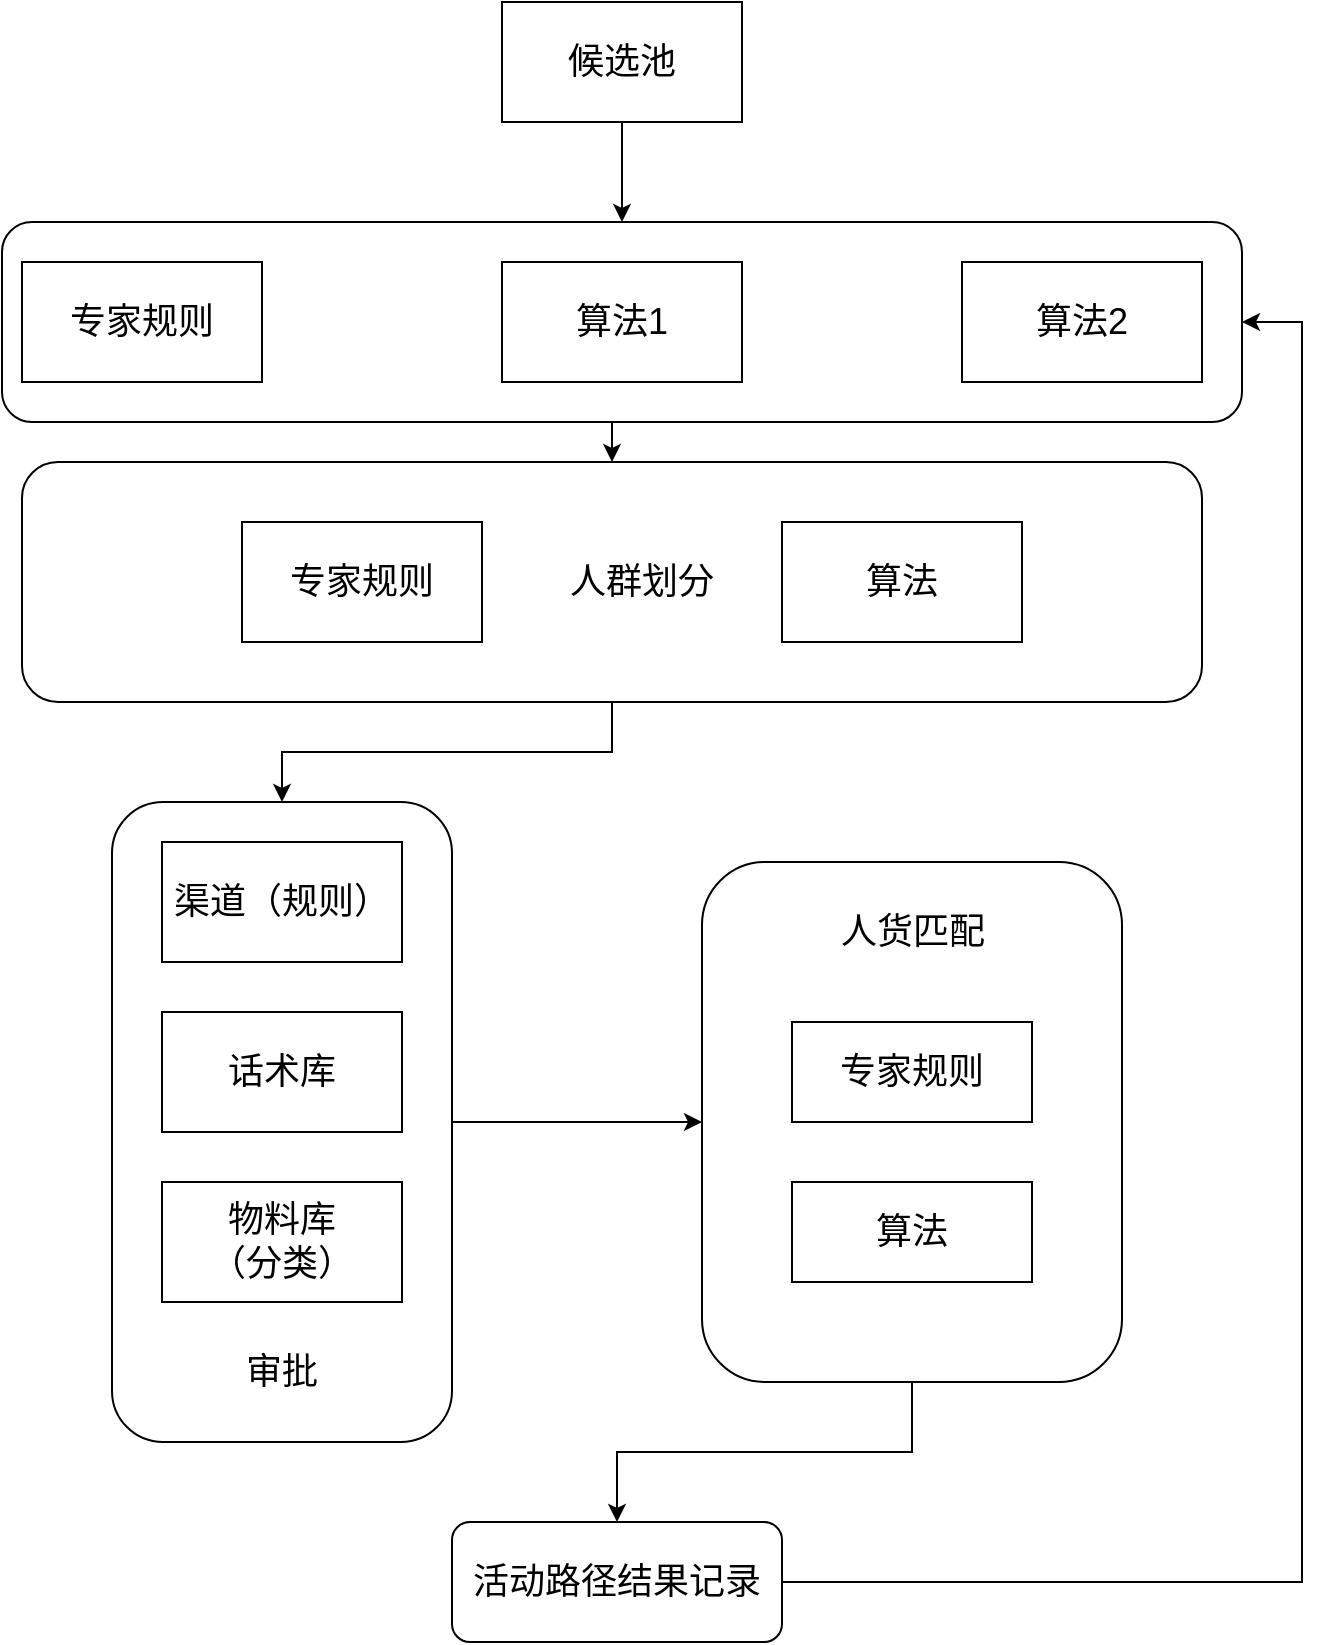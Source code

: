 <mxfile version="20.5.3" type="github">
  <diagram id="duGqvv072ORxZlPlFzbn" name="第 1 页">
    <mxGraphModel dx="1504" dy="867" grid="1" gridSize="10" guides="1" tooltips="1" connect="1" arrows="1" fold="1" page="1" pageScale="1" pageWidth="827" pageHeight="1169" math="0" shadow="0">
      <root>
        <mxCell id="0" />
        <mxCell id="1" parent="0" />
        <mxCell id="xOMrNYsJeD7D4O8MhQno-1" value="&lt;font style=&quot;font-size: 18px;&quot;&gt;专家规则&lt;/font&gt;" style="rounded=0;whiteSpace=wrap;html=1;" vertex="1" parent="1">
          <mxGeometry x="130" y="210" width="120" height="60" as="geometry" />
        </mxCell>
        <mxCell id="xOMrNYsJeD7D4O8MhQno-3" value="&lt;font style=&quot;font-size: 18px;&quot;&gt;算法1&lt;/font&gt;" style="rounded=0;whiteSpace=wrap;html=1;" vertex="1" parent="1">
          <mxGeometry x="370" y="210" width="120" height="60" as="geometry" />
        </mxCell>
        <mxCell id="xOMrNYsJeD7D4O8MhQno-4" value="&lt;font style=&quot;font-size: 18px;&quot;&gt;算法2&lt;/font&gt;" style="rounded=0;whiteSpace=wrap;html=1;" vertex="1" parent="1">
          <mxGeometry x="600" y="210" width="120" height="60" as="geometry" />
        </mxCell>
        <mxCell id="xOMrNYsJeD7D4O8MhQno-20" style="edgeStyle=orthogonalEdgeStyle;rounded=0;orthogonalLoop=1;jettySize=auto;html=1;exitX=0.5;exitY=1;exitDx=0;exitDy=0;fontSize=18;" edge="1" parent="1" source="xOMrNYsJeD7D4O8MhQno-5" target="xOMrNYsJeD7D4O8MhQno-19">
          <mxGeometry relative="1" as="geometry" />
        </mxCell>
        <mxCell id="xOMrNYsJeD7D4O8MhQno-5" value="&lt;font style=&quot;font-size: 18px;&quot;&gt;候选池&lt;/font&gt;" style="rounded=0;whiteSpace=wrap;html=1;" vertex="1" parent="1">
          <mxGeometry x="370" y="80" width="120" height="60" as="geometry" />
        </mxCell>
        <mxCell id="xOMrNYsJeD7D4O8MhQno-7" value="&lt;font style=&quot;font-size: 18px;&quot;&gt;专家规则&lt;/font&gt;" style="rounded=0;whiteSpace=wrap;html=1;" vertex="1" parent="1">
          <mxGeometry x="240" y="340" width="120" height="60" as="geometry" />
        </mxCell>
        <mxCell id="xOMrNYsJeD7D4O8MhQno-8" value="&lt;font style=&quot;font-size: 18px;&quot;&gt;渠道（规则）&lt;/font&gt;" style="rounded=0;whiteSpace=wrap;html=1;" vertex="1" parent="1">
          <mxGeometry x="200" y="500" width="120" height="60" as="geometry" />
        </mxCell>
        <mxCell id="xOMrNYsJeD7D4O8MhQno-9" value="&lt;font style=&quot;font-size: 18px;&quot;&gt;话术库&lt;/font&gt;" style="rounded=0;whiteSpace=wrap;html=1;" vertex="1" parent="1">
          <mxGeometry x="200" y="585" width="120" height="60" as="geometry" />
        </mxCell>
        <mxCell id="xOMrNYsJeD7D4O8MhQno-24" style="edgeStyle=orthogonalEdgeStyle;rounded=0;orthogonalLoop=1;jettySize=auto;html=1;exitX=0.5;exitY=1;exitDx=0;exitDy=0;entryX=0.5;entryY=0;entryDx=0;entryDy=0;fontSize=18;" edge="1" parent="1" source="xOMrNYsJeD7D4O8MhQno-14" target="xOMrNYsJeD7D4O8MhQno-23">
          <mxGeometry relative="1" as="geometry" />
        </mxCell>
        <mxCell id="xOMrNYsJeD7D4O8MhQno-14" value="" style="rounded=1;whiteSpace=wrap;html=1;fontSize=18;fillColor=none;" vertex="1" parent="1">
          <mxGeometry x="130" y="310" width="590" height="120" as="geometry" />
        </mxCell>
        <mxCell id="xOMrNYsJeD7D4O8MhQno-21" style="edgeStyle=orthogonalEdgeStyle;rounded=0;orthogonalLoop=1;jettySize=auto;html=1;exitX=0.5;exitY=1;exitDx=0;exitDy=0;entryX=0.5;entryY=0;entryDx=0;entryDy=0;fontSize=18;" edge="1" parent="1" source="xOMrNYsJeD7D4O8MhQno-19" target="xOMrNYsJeD7D4O8MhQno-14">
          <mxGeometry relative="1" as="geometry" />
        </mxCell>
        <mxCell id="xOMrNYsJeD7D4O8MhQno-19" value="" style="rounded=1;whiteSpace=wrap;html=1;fontSize=18;fillColor=none;" vertex="1" parent="1">
          <mxGeometry x="120" y="190" width="620" height="100" as="geometry" />
        </mxCell>
        <mxCell id="xOMrNYsJeD7D4O8MhQno-11" value="&lt;font style=&quot;font-size: 18px;&quot;&gt;&amp;nbsp; &amp;nbsp; &amp;nbsp;物料库&amp;nbsp; &amp;nbsp; &amp;nbsp; （分类）&lt;/font&gt;" style="rounded=0;whiteSpace=wrap;html=1;" vertex="1" parent="1">
          <mxGeometry x="200" y="670" width="120" height="60" as="geometry" />
        </mxCell>
        <mxCell id="xOMrNYsJeD7D4O8MhQno-12" value="&lt;font style=&quot;font-size: 18px;&quot;&gt;算法&lt;/font&gt;" style="rounded=0;whiteSpace=wrap;html=1;" vertex="1" parent="1">
          <mxGeometry x="510" y="340" width="120" height="60" as="geometry" />
        </mxCell>
        <mxCell id="xOMrNYsJeD7D4O8MhQno-34" style="edgeStyle=orthogonalEdgeStyle;rounded=0;orthogonalLoop=1;jettySize=auto;html=1;exitX=0.5;exitY=1;exitDx=0;exitDy=0;entryX=0.5;entryY=0;entryDx=0;entryDy=0;fontSize=18;" edge="1" parent="1" source="xOMrNYsJeD7D4O8MhQno-18" target="xOMrNYsJeD7D4O8MhQno-33">
          <mxGeometry relative="1" as="geometry" />
        </mxCell>
        <mxCell id="xOMrNYsJeD7D4O8MhQno-18" value="" style="rounded=1;whiteSpace=wrap;html=1;fontSize=18;fillColor=none;" vertex="1" parent="1">
          <mxGeometry x="470" y="510" width="210" height="260" as="geometry" />
        </mxCell>
        <mxCell id="xOMrNYsJeD7D4O8MhQno-30" style="edgeStyle=orthogonalEdgeStyle;rounded=0;orthogonalLoop=1;jettySize=auto;html=1;fontSize=18;" edge="1" parent="1" source="xOMrNYsJeD7D4O8MhQno-23" target="xOMrNYsJeD7D4O8MhQno-18">
          <mxGeometry relative="1" as="geometry" />
        </mxCell>
        <mxCell id="xOMrNYsJeD7D4O8MhQno-23" value="" style="rounded=1;whiteSpace=wrap;html=1;fontSize=18;fillColor=none;" vertex="1" parent="1">
          <mxGeometry x="175" y="480" width="170" height="320" as="geometry" />
        </mxCell>
        <mxCell id="xOMrNYsJeD7D4O8MhQno-25" value="专家规则" style="rounded=0;whiteSpace=wrap;html=1;fontSize=18;fillColor=none;" vertex="1" parent="1">
          <mxGeometry x="515" y="590" width="120" height="50" as="geometry" />
        </mxCell>
        <mxCell id="xOMrNYsJeD7D4O8MhQno-26" value="算法" style="rounded=0;whiteSpace=wrap;html=1;fontSize=18;fillColor=none;" vertex="1" parent="1">
          <mxGeometry x="515" y="670" width="120" height="50" as="geometry" />
        </mxCell>
        <mxCell id="xOMrNYsJeD7D4O8MhQno-27" value="人货匹配" style="text;html=1;strokeColor=none;fillColor=none;align=center;verticalAlign=middle;whiteSpace=wrap;rounded=0;fontSize=18;" vertex="1" parent="1">
          <mxGeometry x="532.5" y="530" width="85" height="30" as="geometry" />
        </mxCell>
        <mxCell id="xOMrNYsJeD7D4O8MhQno-28" value="人群划分" style="text;html=1;strokeColor=none;fillColor=none;align=center;verticalAlign=middle;whiteSpace=wrap;rounded=0;fontSize=18;" vertex="1" parent="1">
          <mxGeometry x="400" y="355" width="80" height="30" as="geometry" />
        </mxCell>
        <mxCell id="xOMrNYsJeD7D4O8MhQno-31" value="审批" style="text;html=1;strokeColor=none;fillColor=none;align=center;verticalAlign=middle;whiteSpace=wrap;rounded=0;fontSize=18;" vertex="1" parent="1">
          <mxGeometry x="230" y="750" width="60" height="30" as="geometry" />
        </mxCell>
        <mxCell id="xOMrNYsJeD7D4O8MhQno-32" style="edgeStyle=orthogonalEdgeStyle;rounded=0;orthogonalLoop=1;jettySize=auto;html=1;exitX=0.5;exitY=1;exitDx=0;exitDy=0;fontSize=18;" edge="1" parent="1" source="xOMrNYsJeD7D4O8MhQno-18" target="xOMrNYsJeD7D4O8MhQno-18">
          <mxGeometry relative="1" as="geometry" />
        </mxCell>
        <mxCell id="xOMrNYsJeD7D4O8MhQno-35" style="edgeStyle=orthogonalEdgeStyle;rounded=0;orthogonalLoop=1;jettySize=auto;html=1;exitX=1;exitY=0.5;exitDx=0;exitDy=0;entryX=1;entryY=0.5;entryDx=0;entryDy=0;fontSize=18;" edge="1" parent="1" source="xOMrNYsJeD7D4O8MhQno-33" target="xOMrNYsJeD7D4O8MhQno-19">
          <mxGeometry relative="1" as="geometry">
            <Array as="points">
              <mxPoint x="770" y="870" />
              <mxPoint x="770" y="240" />
            </Array>
          </mxGeometry>
        </mxCell>
        <mxCell id="xOMrNYsJeD7D4O8MhQno-33" value="活动路径结果记录" style="rounded=1;whiteSpace=wrap;html=1;fontSize=18;fillColor=none;" vertex="1" parent="1">
          <mxGeometry x="345" y="840" width="165" height="60" as="geometry" />
        </mxCell>
      </root>
    </mxGraphModel>
  </diagram>
</mxfile>
